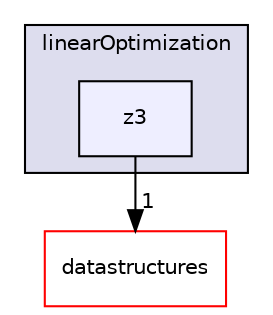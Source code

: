 digraph "/home/travis/build/hypro/hypro/src/hypro/util/linearOptimization/z3" {
  compound=true
  node [ fontsize="10", fontname="Helvetica"];
  edge [ labelfontsize="10", labelfontname="Helvetica"];
  subgraph clusterdir_3100e148cb0b6b745355fdee31bcb5c6 {
    graph [ bgcolor="#ddddee", pencolor="black", label="linearOptimization" fontname="Helvetica", fontsize="10", URL="dir_3100e148cb0b6b745355fdee31bcb5c6.html"]
  dir_41e6b291ceaca213b8048a0ff55a26ee [shape=box, label="z3", style="filled", fillcolor="#eeeeff", pencolor="black", URL="dir_41e6b291ceaca213b8048a0ff55a26ee.html"];
  }
  dir_bce2075adec303dcb2f0c4fbfcbc8493 [shape=box label="datastructures" fillcolor="white" style="filled" color="red" URL="dir_bce2075adec303dcb2f0c4fbfcbc8493.html"];
  dir_41e6b291ceaca213b8048a0ff55a26ee->dir_bce2075adec303dcb2f0c4fbfcbc8493 [headlabel="1", labeldistance=1.5 headhref="dir_000048_000020.html"];
}
